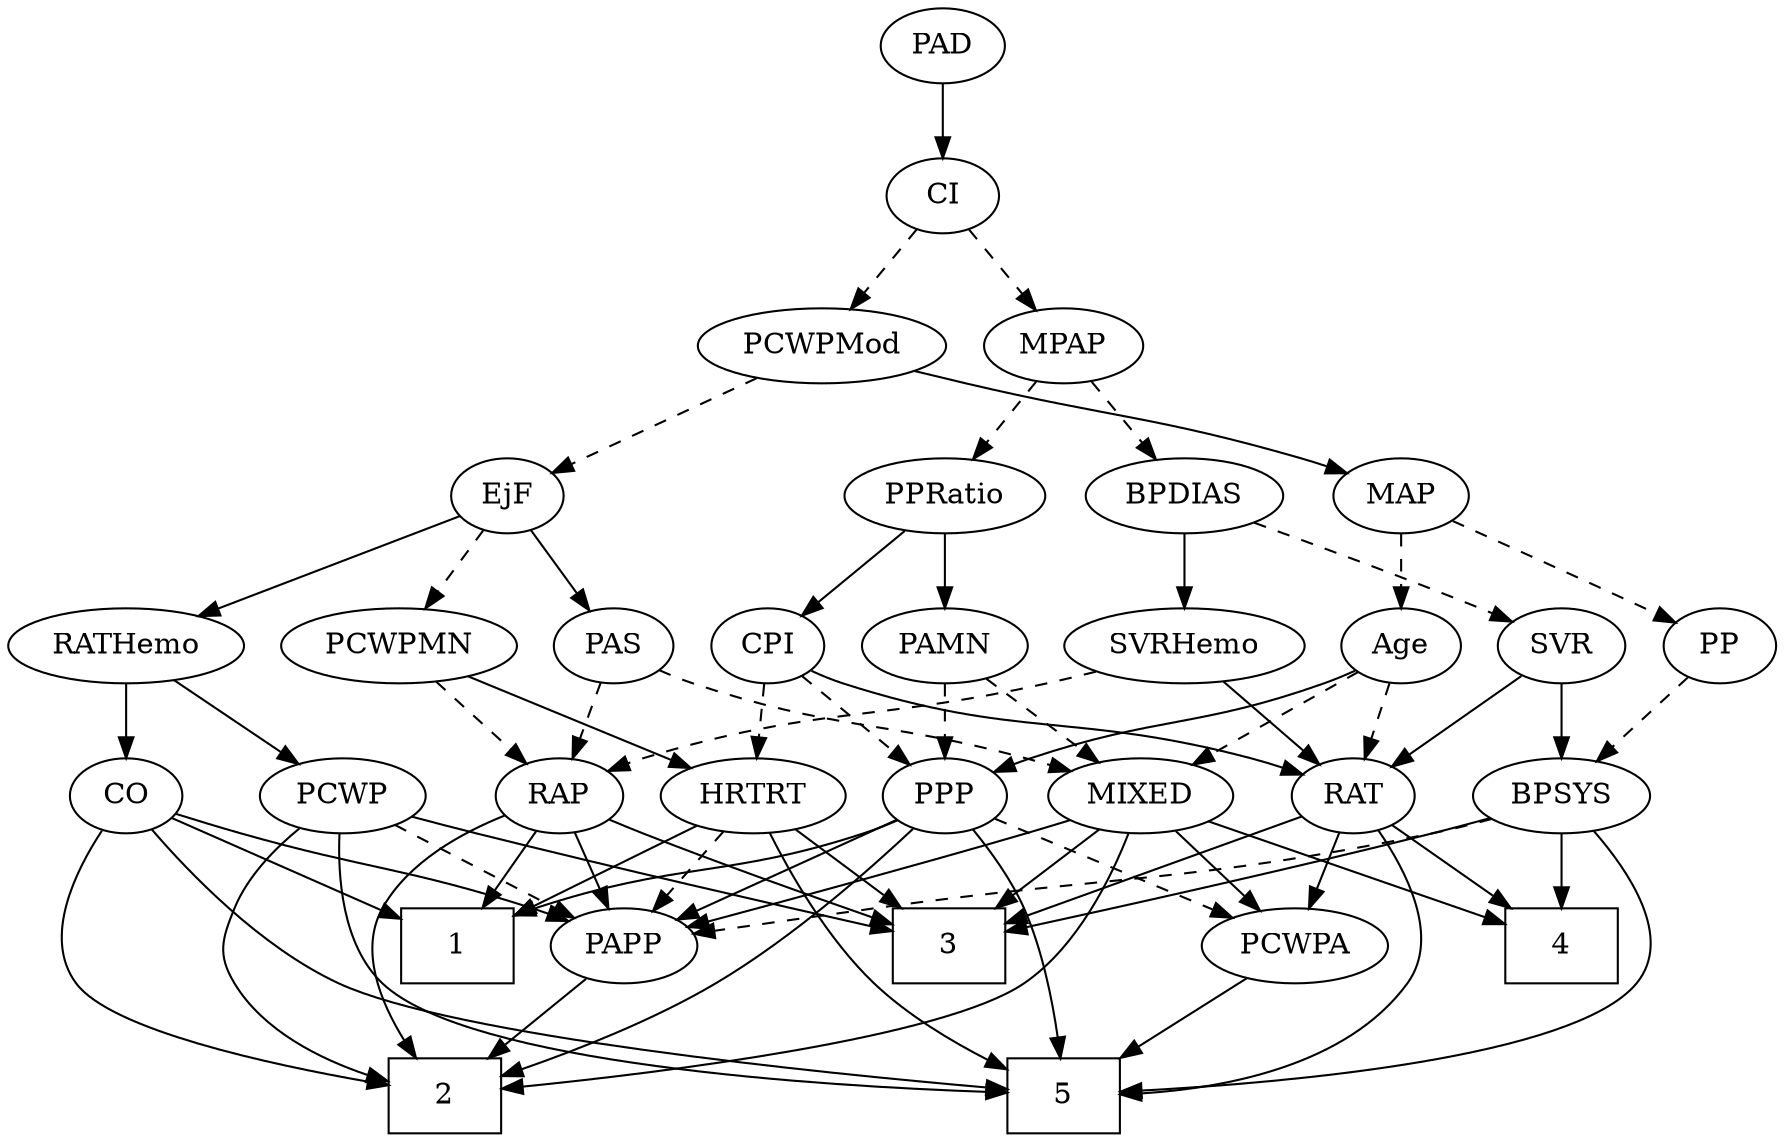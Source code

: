 strict digraph {
	graph [bb="0,0,795.94,540"];
	node [label="\N"];
	1	[height=0.5,
		pos="188.94,90",
		shape=box,
		width=0.75];
	2	[height=0.5,
		pos="180.94,18",
		shape=box,
		width=0.75];
	3	[height=0.5,
		pos="418.94,90",
		shape=box,
		width=0.75];
	4	[height=0.5,
		pos="706.94,90",
		shape=box,
		width=0.75];
	5	[height=0.5,
		pos="473.94,18",
		shape=box,
		width=0.75];
	Age	[height=0.5,
		pos="622.94,234",
		width=0.75];
	MIXED	[height=0.5,
		pos="510.94,162",
		width=1.1193];
	Age -> MIXED	[pos="e,533.51,177.11 603.94,221.13 587.06,210.57 562.05,194.94 542.21,182.55",
		style=dashed];
	RAT	[height=0.5,
		pos="605.94,162",
		width=0.75827];
	Age -> RAT	[pos="e,610.14,180.28 618.83,216.05 616.93,208.26 614.64,198.82 612.52,190.08",
		style=dashed];
	PPP	[height=0.5,
		pos="423.94,162",
		width=0.75];
	Age -> PPP	[pos="e,445.43,173.24 601.86,222.36 597.02,220.11 591.86,217.85 586.94,216 532.85,195.59 516.24,199.85 461.94,180 459.56,179.13 457.13,\
178.18 454.69,177.19",
		style=solid];
	EjF	[height=0.5,
		pos="223.94,306",
		width=0.75];
	PAS	[height=0.5,
		pos="270.94,234",
		width=0.75];
	EjF -> PAS	[pos="e,260.32,250.82 234.61,289.12 240.49,280.34 247.94,269.26 254.55,259.42",
		style=solid];
	RATHemo	[height=0.5,
		pos="58.941,234",
		width=1.3721];
	EjF -> RATHemo	[pos="e,89.819,248.1 201.69,295.56 175.54,284.47 131.64,265.84 99.413,252.17",
		style=solid];
	PCWPMN	[height=0.5,
		pos="175.94,234",
		width=1.3902];
	EjF -> PCWPMN	[pos="e,187.46,251.8 213.05,289.12 207.2,280.59 199.86,269.89 193.26,260.25",
		style=dashed];
	RAP	[height=0.5,
		pos="252.94,162",
		width=0.77632];
	RAP -> 1	[pos="e,204.52,108.04 239.37,146.15 231.24,137.26 220.7,125.74 211.37,115.53",
		style=solid];
	RAP -> 2	[pos="e,167.62,36.062 226.78,155.21 202.85,148.38 168.85,134.43 152.94,108 141.1,88.32 150.96,63.136 162.13,44.584",
		style=solid];
	RAP -> 3	[pos="e,391.63,101.85 275.18,150.6 280.03,148.39 285.14,146.09 289.94,144 320.85,130.56 356.29,116.06 382.19,105.63",
		style=solid];
	PAPP	[height=0.5,
		pos="265.94,90",
		width=0.88464];
	RAP -> PAPP	[pos="e,262.73,108.28 256.09,144.05 257.52,136.35 259.25,127.03 260.86,118.36",
		style=solid];
	MIXED -> 2	[pos="e,208.34,21.525 505.04,143.91 497.03,123.42 480.7,89.63 454.94,72 416.97,46.016 284.53,29.415 218.69,22.576",
		style=solid];
	MIXED -> 3	[pos="e,441.34,108.04 491.43,146.15 479.29,136.92 463.41,124.83 449.61,114.33",
		style=solid];
	MIXED -> 4	[pos="e,679.69,100.73 541.57,150.06 576.36,137.64 633.1,117.37 670.23,104.11",
		style=solid];
	PCWPA	[height=0.5,
		pos="581.94,90",
		width=1.1555];
	MIXED -> PCWPA	[pos="e,565.89,106.82 527.05,145.12 536.4,135.9 548.34,124.13 558.69,113.92",
		style=solid];
	MIXED -> PAPP	[pos="e,294.35,98.239 480.01,150.39 473.41,148.21 466.46,145.98 459.94,144 406.15,127.7 343.29,110.94 304.04,100.75",
		style=solid];
	MPAP	[height=0.5,
		pos="475.94,378",
		width=0.97491];
	BPDIAS	[height=0.5,
		pos="527.94,306",
		width=1.1735];
	MPAP -> BPDIAS	[pos="e,515.58,323.63 488,360.76 494.41,352.14 502.41,341.36 509.57,331.73",
		style=dashed];
	PPRatio	[height=0.5,
		pos="423.94,306",
		width=1.1013];
	MPAP -> PPRatio	[pos="e,436.3,323.63 463.88,360.76 457.48,352.14 449.47,341.36 442.31,331.73",
		style=dashed];
	BPSYS	[height=0.5,
		pos="700.94,162",
		width=1.0471];
	BPSYS -> 3	[pos="e,446.16,97.034 669.78,151.73 660.82,149.14 651.01,146.38 641.94,144 576.78,126.88 500.27,109.22 455.92,99.226",
		style=solid];
	BPSYS -> 4	[pos="e,705.47,108.1 702.42,143.7 703.09,135.98 703.88,126.71 704.62,118.11",
		style=solid];
	BPSYS -> 5	[pos="e,501.18,20.147 717.89,145.54 736.52,126.7 761.5,94.568 742.94,72 714.03,36.838 578.16,24.632 511.3,20.708",
		style=solid];
	BPSYS -> PAPP	[pos="e,296.73,95.526 670.53,151.34 661.4,148.69 651.33,145.99 641.94,144 528.26,119.85 498,124.36 382.94,108 357.68,104.41 329.36,100.3 \
306.91,97.017",
		style=dashed];
	PAD	[height=0.5,
		pos="422.94,522",
		width=0.79437];
	CI	[height=0.5,
		pos="422.94,450",
		width=0.75];
	PAD -> CI	[pos="e,422.94,468.1 422.94,503.7 422.94,495.98 422.94,486.71 422.94,478.11",
		style=solid];
	CO	[height=0.5,
		pos="54.941,162",
		width=0.75];
	CO -> 1	[pos="e,161.54,105.32 75.585,150.22 96.025,139.54 127.76,122.96 152.45,110.06",
		style=solid];
	CO -> 2	[pos="e,153.83,18.097 38.157,147.66 17.539,129.65 -12.558,96.93 5.9407,72 37.524,29.435 102.35,19.847 143.62,18.327",
		style=solid];
	CO -> 5	[pos="e,446.87,20.79 64.007,144.76 76.444,124.15 100.84,89.22 131.94,72 183.84,43.266 359.15,27.326 436.61,21.539",
		style=solid];
	CO -> PAPP	[pos="e,241.42,101.78 75.992,150.29 80.833,148.04 86.009,145.81 90.941,144 148.83,122.75 166.56,127.85 224.94,108 227.22,107.23 229.55,\
106.39 231.89,105.51",
		style=solid];
	PAS -> RAP	[pos="e,257.26,179.79 266.58,216.05 264.55,208.14 262.08,198.54 259.8,189.69",
		style=dashed];
	PAS -> MIXED	[pos="e,480.06,173.79 291.57,222.35 296.52,220.05 301.85,217.78 306.94,216 372.89,192.96 392.74,199.06 459.94,180 463.32,179.04 466.81,\
178 470.3,176.91",
		style=dashed];
	PAMN	[height=0.5,
		pos="423.94,234",
		width=1.011];
	PAMN -> MIXED	[pos="e,492.22,178.07 442.39,218.15 454.54,208.38 470.63,195.43 484.17,184.54",
		style=dashed];
	PAMN -> PPP	[pos="e,423.94,180.1 423.94,215.7 423.94,207.98 423.94,198.71 423.94,190.11",
		style=dashed];
	RATHemo -> CO	[pos="e,55.918,180.1 57.952,215.7 57.511,207.98 56.981,198.71 56.49,190.11",
		style=solid];
	PCWP	[height=0.5,
		pos="134.94,162",
		width=0.97491];
	RATHemo -> PCWP	[pos="e,118.54,178.1 76.186,217.12 86.506,207.61 99.77,195.39 111.08,184.97",
		style=solid];
	CPI	[height=0.5,
		pos="342.94,234",
		width=0.75];
	CPI -> RAT	[pos="e,583.25,172.19 363.53,222.22 368.48,219.93 373.82,217.69 378.94,216 456.83,190.3 481.01,202.29 559.94,180 564.39,178.74 569.03,\
177.25 573.57,175.69",
		style=solid];
	CPI -> PPP	[pos="e,407.97,176.8 358.94,219.17 370.7,209.01 386.88,195.03 400.15,183.56",
		style=dashed];
	HRTRT	[height=0.5,
		pos="338.94,162",
		width=1.1013];
	CPI -> HRTRT	[pos="e,339.92,180.1 341.95,215.7 341.51,207.98 340.98,198.71 340.49,190.11",
		style=dashed];
	RAT -> 3	[pos="e,446.18,101.2 582.64,152.28 550.82,140.37 493.45,118.89 455.78,104.79",
		style=solid];
	RAT -> 4	[pos="e,682.21,108.14 624,148.49 637.82,138.91 657.26,125.43 673.84,113.94",
		style=solid];
	RAT -> 5	[pos="e,501.1,19.075 618,145.82 631.41,126.96 649.18,94.53 632.94,72 605.34,33.702 548.86,22.66 511.19,19.709",
		style=solid];
	RAT -> PCWPA	[pos="e,587.86,108.28 600.13,144.05 597.43,136.18 594.15,126.62 591.13,117.79",
		style=solid];
	SVR	[height=0.5,
		pos="695.94,234",
		width=0.77632];
	SVR -> BPSYS	[pos="e,699.72,180.1 697.18,215.7 697.73,207.98 698.39,198.71 699,190.11",
		style=solid];
	SVR -> RAT	[pos="e,622.94,176.22 678.59,219.5 665.05,208.98 646.08,194.22 630.91,182.42",
		style=solid];
	PCWPMod	[height=0.5,
		pos="370.94,378",
		width=1.4443];
	PCWPMod -> EjF	[pos="e,245.2,317.12 341.55,363 316.29,350.97 280,333.69 254.43,321.52",
		style=dashed];
	MAP	[height=0.5,
		pos="622.94,306",
		width=0.84854];
	PCWPMod -> MAP	[pos="e,598.47,317.1 409.94,365.93 417.24,363.92 424.81,361.87 431.94,360 497.01,342.97 514.77,344.16 578.94,324 582.24,322.96 585.66,\
321.8 589.05,320.59",
		style=solid];
	PCWPA -> 5	[pos="e,500.22,36.032 559.82,74.666 545.11,65.128 525.47,52.402 508.69,41.524",
		style=solid];
	PCWPMN -> RAP	[pos="e,237.37,177.16 193.41,217.12 204.16,207.35 218.05,194.72 229.71,184.11",
		style=dashed];
	PCWPMN -> HRTRT	[pos="e,311,175 206.98,219.67 233.95,208.09 273.08,191.28 301.72,178.98",
		style=solid];
	SVRHemo	[height=0.5,
		pos="527.94,234",
		width=1.3902];
	SVRHemo -> RAP	[pos="e,274.12,173.75 490.93,221.83 483.67,219.78 476.09,217.74 468.94,216 390.11,196.75 367.11,205.11 289.94,180 287.81,179.31 285.64,\
178.52 283.47,177.69",
		style=dashed];
	SVRHemo -> RAT	[pos="e,590.42,176.93 545.64,217.12 556.6,207.28 570.79,194.55 582.65,183.9",
		style=solid];
	BPDIAS -> SVR	[pos="e,674.1,245.24 558.02,293.29 584.68,282.8 624.59,266.83 658.94,252 660.79,251.2 662.69,250.37 664.6,249.52",
		style=dashed];
	BPDIAS -> SVRHemo	[pos="e,527.94,252.1 527.94,287.7 527.94,279.98 527.94,270.71 527.94,262.11",
		style=solid];
	MAP -> Age	[pos="e,622.94,252.1 622.94,287.7 622.94,279.98 622.94,270.71 622.94,262.11",
		style=dashed];
	PP	[height=0.5,
		pos="768.94,234",
		width=0.75];
	MAP -> PP	[pos="e,747.34,245.36 646.07,293.91 670.96,281.98 710.66,262.94 738.17,249.76",
		style=dashed];
	PP -> BPSYS	[pos="e,716.43,178.95 754.85,218.5 745.84,209.22 733.94,196.97 723.61,186.34",
		style=dashed];
	PPP -> 1	[pos="e,216.2,104.64 403.33,150.3 398.38,148 393.04,145.74 387.94,144 320.75,121.04 297.17,131.03 226.07,107.96",
		style=solid];
	PPP -> 2	[pos="e,208.43,28.281 408.2,146.94 386.54,128.12 345.83,94.484 306.94,72 278.34,55.463 243.58,41.238 217.83,31.702",
		style=solid];
	PPP -> 5	[pos="e,471.93,36.196 434.83,145.44 441.53,135.22 449.78,121.32 454.94,108 462.68,88.021 467.56,64.232 470.43,46.277",
		style=solid];
	PPP -> PCWPA	[pos="e,553.8,103.38 445.64,151.27 450.97,148.89 456.66,146.35 461.94,144 489.56,131.72 520.79,117.93 544.47,107.49",
		style=dashed];
	PPP -> PAPP	[pos="e,290.81,101.53 402.67,150.82 397.84,148.55 392.73,146.17 387.94,144 358.42,130.62 324.59,115.98 300.06,105.48",
		style=solid];
	PPRatio -> PAMN	[pos="e,423.94,252.1 423.94,287.7 423.94,279.98 423.94,270.71 423.94,262.11",
		style=solid];
	PPRatio -> CPI	[pos="e,358.83,248.74 406.36,289.81 394.76,279.78 379.42,266.52 366.72,255.55",
		style=solid];
	PCWP -> 2	[pos="e,153.66,25.27 114.58,147.13 102.61,137.67 88.564,123.99 81.941,108 75.818,93.218 73.72,85.726 81.941,72 95.379,49.563 121.92,36.088 \
144.14,28.342",
		style=solid];
	PCWP -> 3	[pos="e,391.83,97.683 165.87,153.38 218.52,140.4 325.32,114.08 381.87,100.14",
		style=solid];
	PCWP -> 5	[pos="e,446.78,19.653 133.14,143.92 132.04,123.75 133.65,90.606 152.94,72 192.93,33.422 361.05,22.837 436.74,20.003",
		style=solid];
	PCWP -> PAPP	[pos="e,243.6,102.94 158.36,148.49 179.67,137.1 211.29,120.2 234.73,107.67",
		style=dashed];
	CI -> MPAP	[pos="e,463.84,394.98 434.7,433.46 441.47,424.53 450.12,413.11 457.74,403.04",
		style=dashed];
	CI -> PCWPMod	[pos="e,383.54,395.96 411.4,433.46 405.01,424.87 396.92,413.97 389.65,404.19",
		style=dashed];
	PAPP -> 2	[pos="e,201.72,36.113 248.74,74.834 237.49,65.571 222.53,53.246 209.52,42.533",
		style=solid];
	HRTRT -> 1	[pos="e,216.06,103.83 312.2,148.62 290.98,138.79 260.34,124.56 225.5,108.25",
		style=solid];
	HRTRT -> 3	[pos="e,399.37,108.13 356.3,145.81 366.6,136.79 379.9,125.16 391.59,114.93",
		style=solid];
	HRTRT -> 5	[pos="e,446.83,29.695 344.07,143.84 350.56,124.5 363.29,93.037 382.94,72 398.14,55.729 419.47,42.946 437.66,34.013",
		style=solid];
	HRTRT -> PAPP	[pos="e,281.6,106.01 322.74,145.46 312.77,135.91 299.85,123.51 288.85,112.96",
		style=dashed];
}
